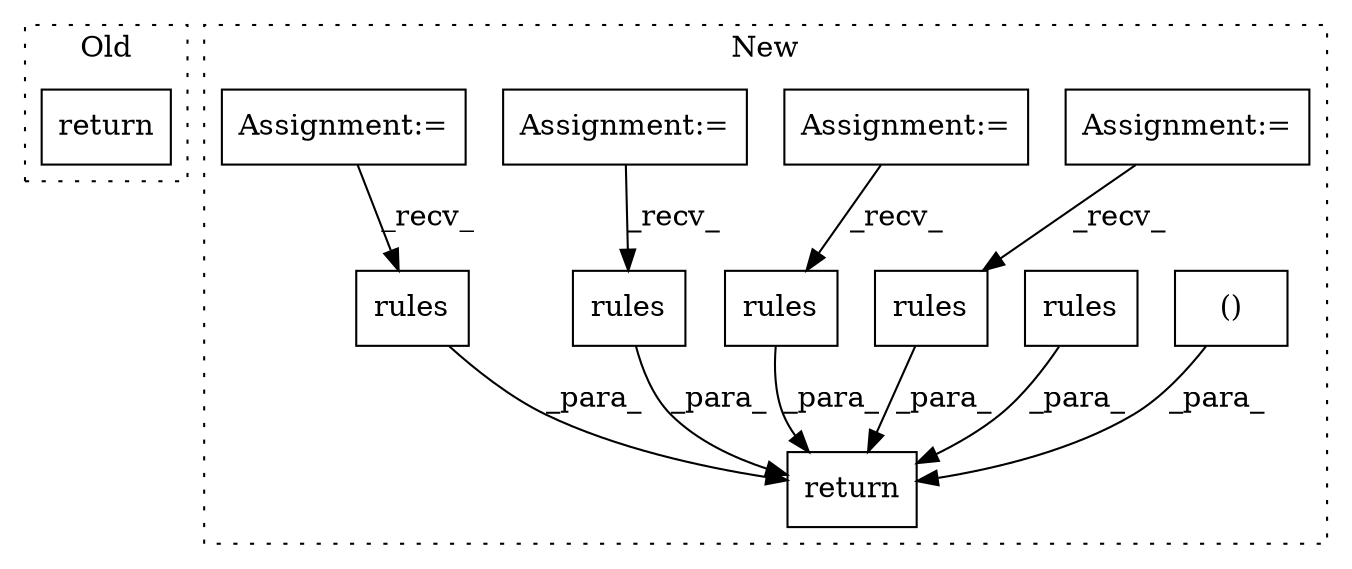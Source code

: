 digraph G {
subgraph cluster0 {
1 [label="return" a="41" s="935" l="12" shape="box"];
label = "Old";
style="dotted";
}
subgraph cluster1 {
2 [label="rules" a="32" s="1429" l="7" shape="box"];
3 [label="return" a="41" s="1266" l="7" shape="box"];
4 [label="()" a="106" s="1444" l="35" shape="box"];
5 [label="rules" a="32" s="1288" l="7" shape="box"];
6 [label="Assignment:=" a="7" s="1208" l="8" shape="box"];
7 [label="rules" a="32" s="1344" l="7" shape="box"];
8 [label="Assignment:=" a="7" s="1226" l="12" shape="box"];
9 [label="rules" a="32" s="1363" l="7" shape="box"];
10 [label="Assignment:=" a="7" s="1162" l="16" shape="box"];
11 [label="rules" a="32" s="1384" l="7" shape="box"];
12 [label="Assignment:=" a="7" s="1188" l="10" shape="box"];
label = "New";
style="dotted";
}
2 -> 3 [label="_para_"];
4 -> 3 [label="_para_"];
5 -> 3 [label="_para_"];
6 -> 7 [label="_recv_"];
7 -> 3 [label="_para_"];
8 -> 11 [label="_recv_"];
9 -> 3 [label="_para_"];
10 -> 2 [label="_recv_"];
11 -> 3 [label="_para_"];
12 -> 9 [label="_recv_"];
}